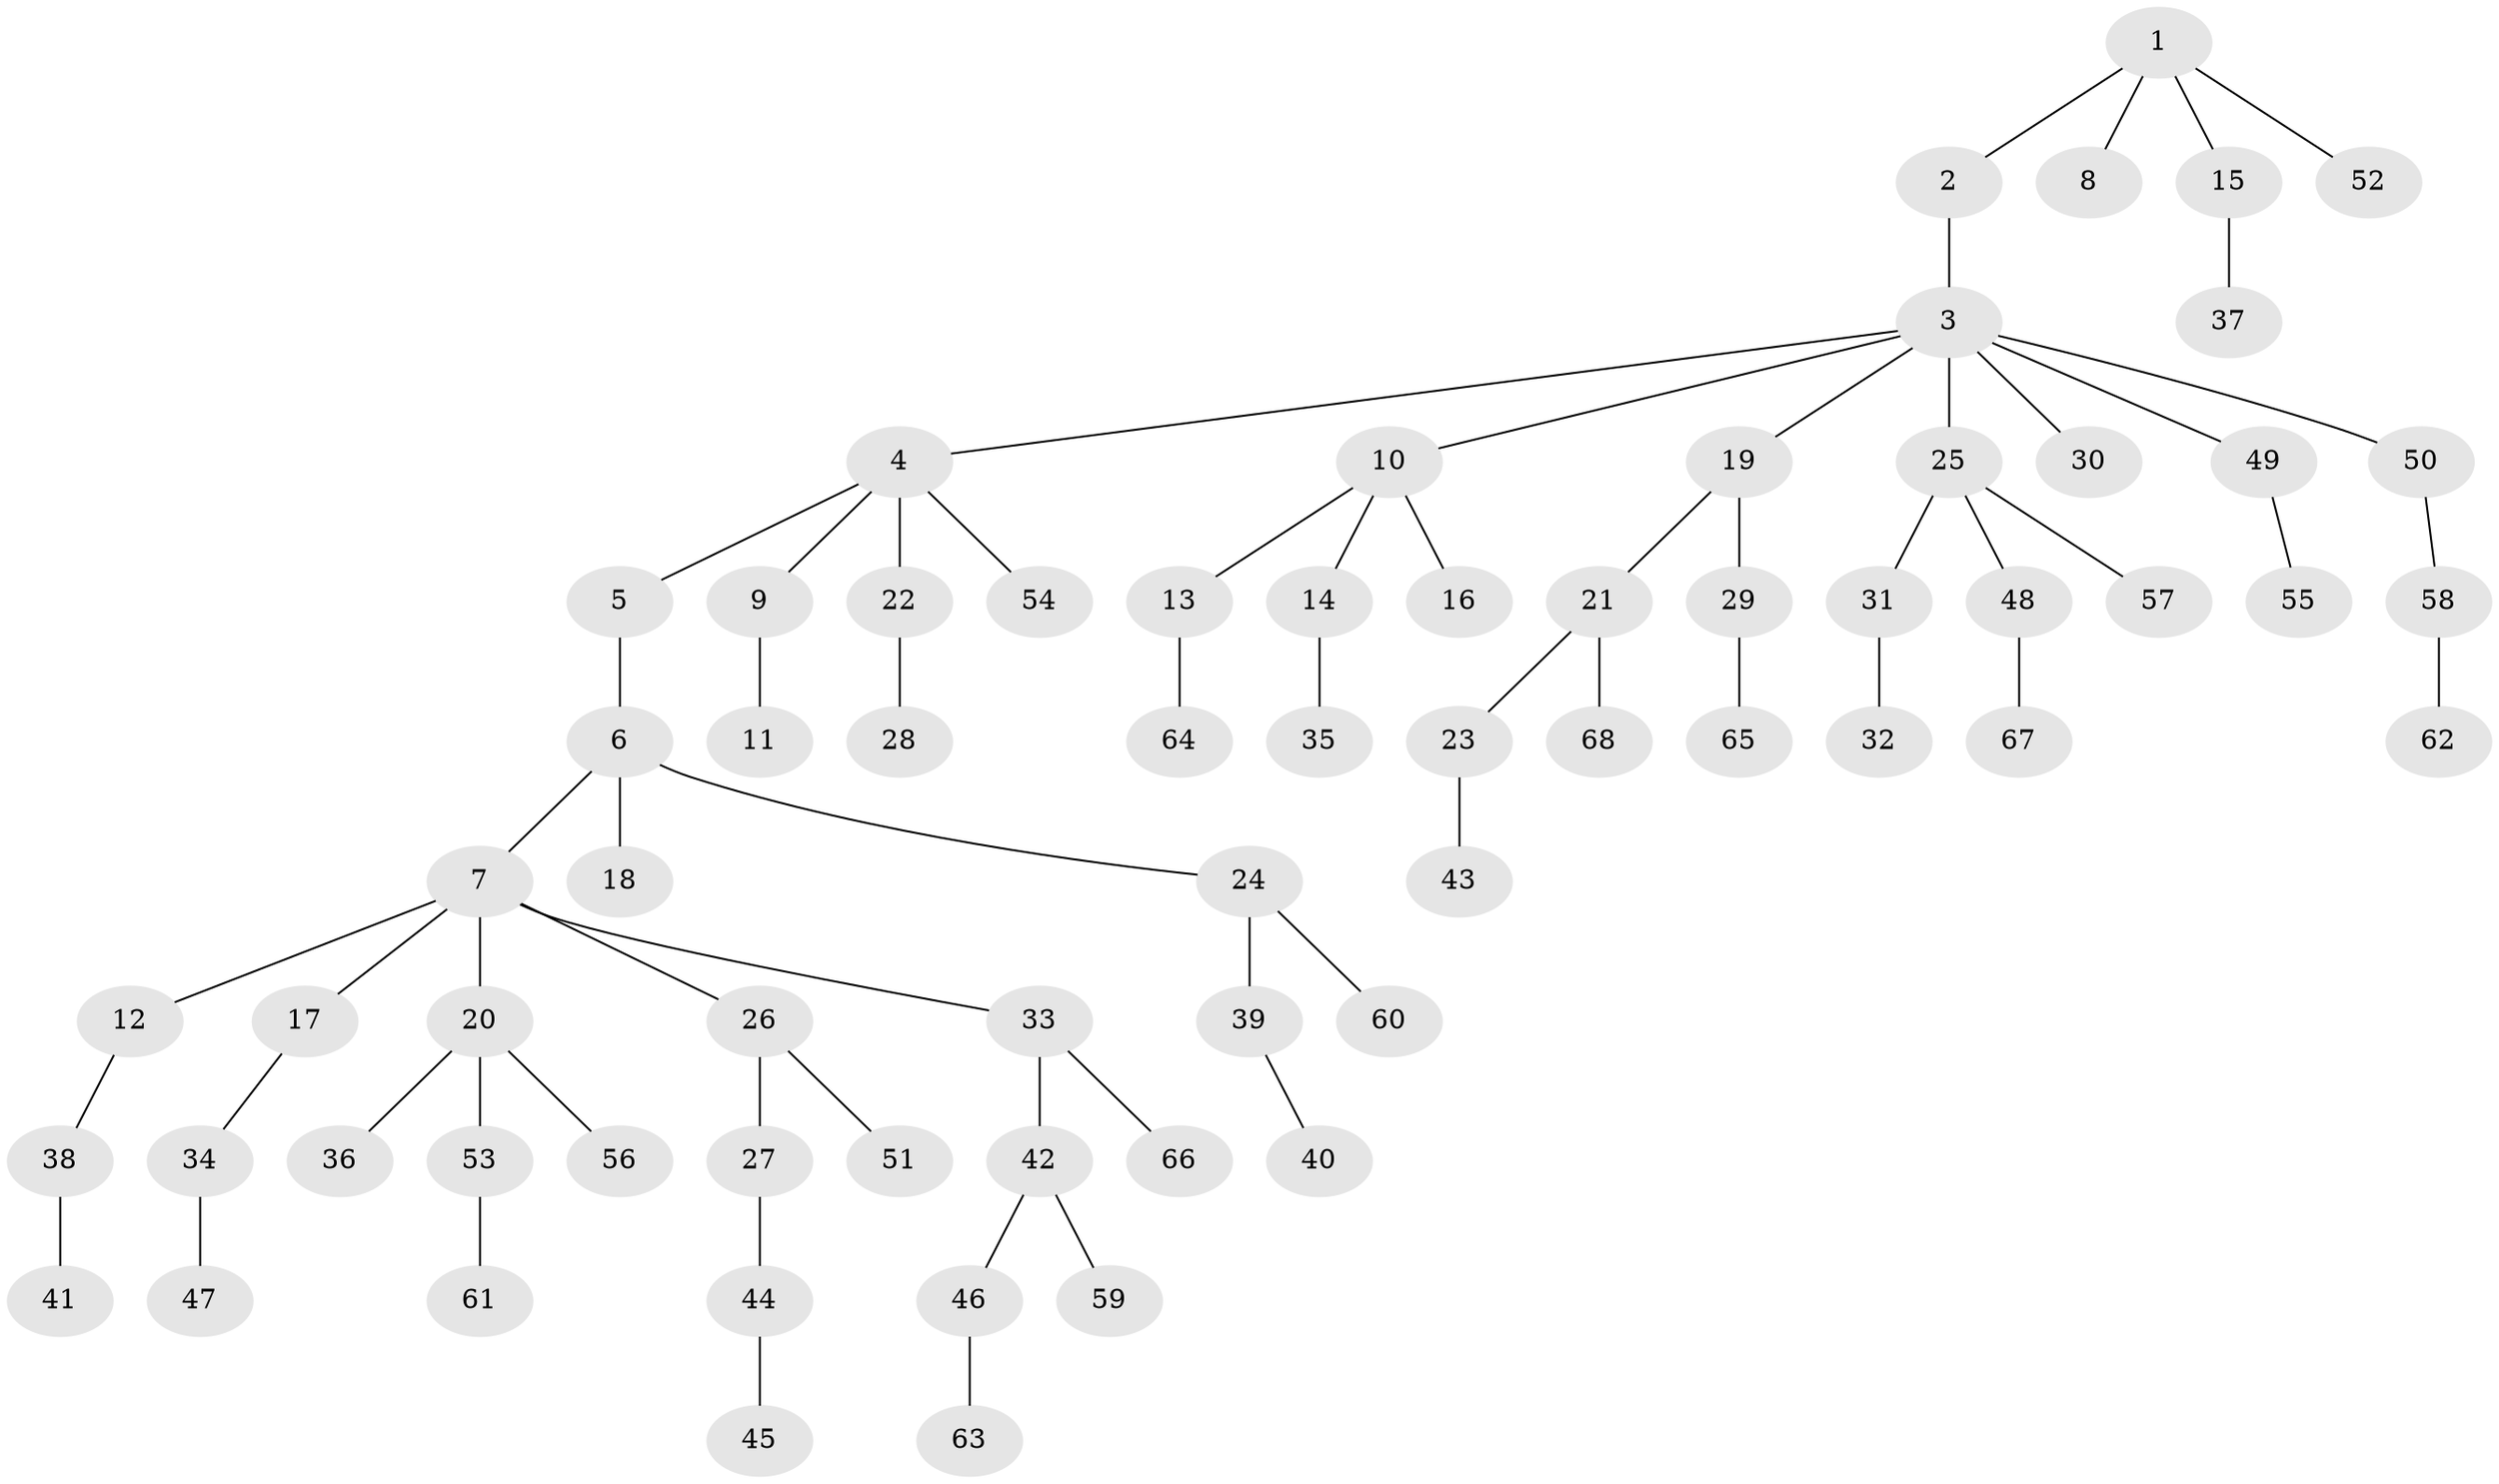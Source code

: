 // coarse degree distribution, {3: 0.11363636363636363, 2: 0.18181818181818182, 10: 0.022727272727272728, 5: 0.022727272727272728, 4: 0.045454545454545456, 6: 0.022727272727272728, 1: 0.5909090909090909}
// Generated by graph-tools (version 1.1) at 2025/24/03/03/25 07:24:08]
// undirected, 68 vertices, 67 edges
graph export_dot {
graph [start="1"]
  node [color=gray90,style=filled];
  1;
  2;
  3;
  4;
  5;
  6;
  7;
  8;
  9;
  10;
  11;
  12;
  13;
  14;
  15;
  16;
  17;
  18;
  19;
  20;
  21;
  22;
  23;
  24;
  25;
  26;
  27;
  28;
  29;
  30;
  31;
  32;
  33;
  34;
  35;
  36;
  37;
  38;
  39;
  40;
  41;
  42;
  43;
  44;
  45;
  46;
  47;
  48;
  49;
  50;
  51;
  52;
  53;
  54;
  55;
  56;
  57;
  58;
  59;
  60;
  61;
  62;
  63;
  64;
  65;
  66;
  67;
  68;
  1 -- 2;
  1 -- 8;
  1 -- 15;
  1 -- 52;
  2 -- 3;
  3 -- 4;
  3 -- 10;
  3 -- 19;
  3 -- 25;
  3 -- 30;
  3 -- 49;
  3 -- 50;
  4 -- 5;
  4 -- 9;
  4 -- 22;
  4 -- 54;
  5 -- 6;
  6 -- 7;
  6 -- 18;
  6 -- 24;
  7 -- 12;
  7 -- 17;
  7 -- 20;
  7 -- 26;
  7 -- 33;
  9 -- 11;
  10 -- 13;
  10 -- 14;
  10 -- 16;
  12 -- 38;
  13 -- 64;
  14 -- 35;
  15 -- 37;
  17 -- 34;
  19 -- 21;
  19 -- 29;
  20 -- 36;
  20 -- 53;
  20 -- 56;
  21 -- 23;
  21 -- 68;
  22 -- 28;
  23 -- 43;
  24 -- 39;
  24 -- 60;
  25 -- 31;
  25 -- 48;
  25 -- 57;
  26 -- 27;
  26 -- 51;
  27 -- 44;
  29 -- 65;
  31 -- 32;
  33 -- 42;
  33 -- 66;
  34 -- 47;
  38 -- 41;
  39 -- 40;
  42 -- 46;
  42 -- 59;
  44 -- 45;
  46 -- 63;
  48 -- 67;
  49 -- 55;
  50 -- 58;
  53 -- 61;
  58 -- 62;
}
